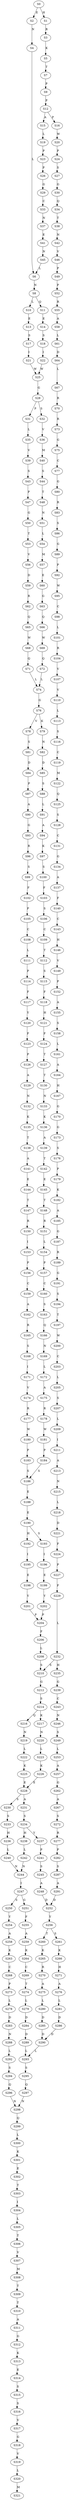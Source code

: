 strict digraph  {
	S0 -> S1 [ label = H ];
	S0 -> S2 [ label = E ];
	S1 -> S3 [ label = R ];
	S2 -> S4 [ label = N ];
	S3 -> S5 [ label = K ];
	S4 -> S6 [ label = L ];
	S5 -> S7 [ label = T ];
	S6 -> S8 [ label = N ];
	S7 -> S9 [ label = P ];
	S8 -> S10 [ label = L ];
	S8 -> S11 [ label = Q ];
	S9 -> S12 [ label = P ];
	S10 -> S13 [ label = E ];
	S11 -> S14 [ label = E ];
	S12 -> S15 [ label = A ];
	S12 -> S16 [ label = P ];
	S13 -> S17 [ label = S ];
	S14 -> S18 [ label = S ];
	S15 -> S19 [ label = L ];
	S16 -> S20 [ label = W ];
	S17 -> S21 [ label = I ];
	S18 -> S22 [ label = I ];
	S19 -> S23 [ label = P ];
	S20 -> S24 [ label = P ];
	S21 -> S25 [ label = W ];
	S22 -> S25 [ label = W ];
	S23 -> S26 [ label = P ];
	S24 -> S27 [ label = S ];
	S25 -> S28 [ label = G ];
	S26 -> S29 [ label = G ];
	S27 -> S30 [ label = G ];
	S28 -> S31 [ label = P ];
	S28 -> S32 [ label = S ];
	S29 -> S33 [ label = C ];
	S30 -> S34 [ label = Q ];
	S31 -> S35 [ label = L ];
	S32 -> S36 [ label = V ];
	S33 -> S37 [ label = N ];
	S34 -> S38 [ label = T ];
	S35 -> S39 [ label = V ];
	S36 -> S40 [ label = M ];
	S37 -> S41 [ label = E ];
	S38 -> S42 [ label = N ];
	S39 -> S43 [ label = S ];
	S40 -> S44 [ label = S ];
	S41 -> S45 [ label = N ];
	S42 -> S46 [ label = V ];
	S43 -> S47 [ label = P ];
	S44 -> S48 [ label = T ];
	S45 -> S6 [ label = L ];
	S46 -> S49 [ label = P ];
	S47 -> S50 [ label = G ];
	S48 -> S51 [ label = N ];
	S49 -> S52 [ label = P ];
	S50 -> S53 [ label = T ];
	S51 -> S54 [ label = L ];
	S52 -> S55 [ label = R ];
	S53 -> S56 [ label = V ];
	S54 -> S57 [ label = M ];
	S55 -> S58 [ label = A ];
	S56 -> S59 [ label = D ];
	S57 -> S60 [ label = E ];
	S58 -> S61 [ label = L ];
	S59 -> S62 [ label = R ];
	S60 -> S63 [ label = G ];
	S61 -> S64 [ label = D ];
	S62 -> S65 [ label = Q ];
	S63 -> S66 [ label = Q ];
	S64 -> S67 [ label = L ];
	S65 -> S68 [ label = W ];
	S66 -> S69 [ label = W ];
	S67 -> S70 [ label = R ];
	S68 -> S71 [ label = Q ];
	S69 -> S72 [ label = Q ];
	S70 -> S73 [ label = R ];
	S71 -> S74 [ label = L ];
	S72 -> S74 [ label = L ];
	S73 -> S75 [ label = G ];
	S74 -> S76 [ label = G ];
	S75 -> S77 [ label = C ];
	S76 -> S78 [ label = V ];
	S76 -> S79 [ label = K ];
	S77 -> S80 [ label = G ];
	S78 -> S81 [ label = S ];
	S79 -> S82 [ label = N ];
	S80 -> S83 [ label = R ];
	S81 -> S84 [ label = D ];
	S82 -> S85 [ label = D ];
	S83 -> S86 [ label = S ];
	S84 -> S87 [ label = P ];
	S85 -> S88 [ label = S ];
	S86 -> S89 [ label = G ];
	S87 -> S90 [ label = A ];
	S88 -> S91 [ label = L ];
	S89 -> S92 [ label = P ];
	S90 -> S93 [ label = G ];
	S91 -> S94 [ label = A ];
	S92 -> S95 [ label = W ];
	S93 -> S96 [ label = R ];
	S94 -> S97 [ label = K ];
	S95 -> S98 [ label = C ];
	S96 -> S99 [ label = S ];
	S97 -> S100 [ label = S ];
	S98 -> S101 [ label = L ];
	S99 -> S102 [ label = F ];
	S100 -> S103 [ label = F ];
	S101 -> S104 [ label = R ];
	S102 -> S105 [ label = P ];
	S103 -> S106 [ label = S ];
	S104 -> S107 [ label = V ];
	S105 -> S108 [ label = C ];
	S106 -> S109 [ label = C ];
	S107 -> S110 [ label = V ];
	S108 -> S111 [ label = L ];
	S109 -> S112 [ label = T ];
	S110 -> S113 [ label = L ];
	S111 -> S114 [ label = P ];
	S112 -> S115 [ label = S ];
	S113 -> S116 [ label = S ];
	S114 -> S117 [ label = F ];
	S115 -> S118 [ label = F ];
	S116 -> S119 [ label = C ];
	S117 -> S120 [ label = Y ];
	S118 -> S121 [ label = H ];
	S119 -> S122 [ label = M ];
	S120 -> S123 [ label = F ];
	S121 -> S124 [ label = F ];
	S122 -> S125 [ label = Q ];
	S123 -> S126 [ label = P ];
	S124 -> S127 [ label = T ];
	S125 -> S128 [ label = S ];
	S126 -> S129 [ label = A ];
	S127 -> S130 [ label = T ];
	S128 -> S131 [ label = C ];
	S129 -> S132 [ label = N ];
	S130 -> S133 [ label = N ];
	S131 -> S134 [ label = G ];
	S132 -> S135 [ label = K ];
	S133 -> S136 [ label = K ];
	S134 -> S137 [ label = A ];
	S135 -> S138 [ label = T ];
	S136 -> S139 [ label = A ];
	S137 -> S140 [ label = F ];
	S138 -> S141 [ label = A ];
	S139 -> S142 [ label = T ];
	S140 -> S143 [ label = C ];
	S141 -> S144 [ label = E ];
	S142 -> S145 [ label = E ];
	S143 -> S146 [ label = H ];
	S144 -> S147 [ label = T ];
	S145 -> S148 [ label = T ];
	S146 -> S149 [ label = V ];
	S147 -> S150 [ label = R ];
	S148 -> S151 [ label = R ];
	S149 -> S152 [ label = P ];
	S150 -> S153 [ label = I ];
	S151 -> S154 [ label = L ];
	S152 -> S155 [ label = A ];
	S153 -> S156 [ label = P ];
	S154 -> S157 [ label = P ];
	S155 -> S158 [ label = S ];
	S156 -> S159 [ label = C ];
	S157 -> S160 [ label = C ];
	S158 -> S161 [ label = L ];
	S159 -> S162 [ label = A ];
	S160 -> S163 [ label = S ];
	S161 -> S164 [ label = A ];
	S162 -> S165 [ label = R ];
	S163 -> S166 [ label = Q ];
	S164 -> S167 [ label = H ];
	S165 -> S168 [ label = S ];
	S166 -> S169 [ label = N ];
	S167 -> S170 [ label = G ];
	S168 -> S171 [ label = I ];
	S169 -> S172 [ label = L ];
	S170 -> S173 [ label = G ];
	S171 -> S174 [ label = V ];
	S172 -> S175 [ label = A ];
	S173 -> S176 [ label = S ];
	S174 -> S177 [ label = R ];
	S175 -> S178 [ label = R ];
	S176 -> S179 [ label = P ];
	S177 -> S180 [ label = W ];
	S178 -> S181 [ label = W ];
	S179 -> S182 [ label = K ];
	S180 -> S183 [ label = P ];
	S181 -> S184 [ label = P ];
	S182 -> S185 [ label = A ];
	S183 -> S186 [ label = S ];
	S184 -> S186 [ label = S ];
	S185 -> S187 [ label = G ];
	S186 -> S188 [ label = E ];
	S187 -> S189 [ label = R ];
	S188 -> S190 [ label = E ];
	S189 -> S191 [ label = G ];
	S190 -> S192 [ label = H ];
	S190 -> S193 [ label = S ];
	S191 -> S194 [ label = S ];
	S192 -> S195 [ label = I ];
	S193 -> S196 [ label = I ];
	S194 -> S197 [ label = T ];
	S195 -> S198 [ label = E ];
	S196 -> S199 [ label = E ];
	S197 -> S200 [ label = W ];
	S198 -> S201 [ label = Y ];
	S199 -> S202 [ label = Y ];
	S200 -> S203 [ label = C ];
	S201 -> S204 [ label = P ];
	S202 -> S204 [ label = P ];
	S203 -> S205 [ label = L ];
	S204 -> S206 [ label = F ];
	S205 -> S207 [ label = S ];
	S206 -> S208 [ label = L ];
	S207 -> S209 [ label = L ];
	S208 -> S210 [ label = S ];
	S209 -> S211 [ label = I ];
	S210 -> S212 [ label = G ];
	S211 -> S213 [ label = A ];
	S212 -> S214 [ label = S ];
	S213 -> S215 [ label = N ];
	S214 -> S216 [ label = Q ];
	S214 -> S217 [ label = K ];
	S215 -> S218 [ label = L ];
	S216 -> S219 [ label = N ];
	S217 -> S220 [ label = N ];
	S218 -> S221 [ label = D ];
	S219 -> S222 [ label = L ];
	S220 -> S223 [ label = L ];
	S221 -> S224 [ label = F ];
	S222 -> S225 [ label = K ];
	S223 -> S226 [ label = K ];
	S224 -> S227 [ label = P ];
	S225 -> S228 [ label = E ];
	S226 -> S228 [ label = E ];
	S227 -> S229 [ label = F ];
	S228 -> S230 [ label = S ];
	S228 -> S231 [ label = A ];
	S229 -> S232 [ label = L ];
	S230 -> S233 [ label = S ];
	S231 -> S234 [ label = S ];
	S232 -> S210 [ label = S ];
	S232 -> S235 [ label = H ];
	S233 -> S236 [ label = H ];
	S234 -> S237 [ label = Y ];
	S234 -> S238 [ label = H ];
	S235 -> S239 [ label = G ];
	S236 -> S240 [ label = L ];
	S237 -> S241 [ label = P ];
	S238 -> S242 [ label = L ];
	S239 -> S243 [ label = C ];
	S240 -> S244 [ label = N ];
	S241 -> S245 [ label = S ];
	S242 -> S244 [ label = N ];
	S243 -> S246 [ label = N ];
	S244 -> S247 [ label = I ];
	S245 -> S248 [ label = A ];
	S246 -> S249 [ label = S ];
	S247 -> S250 [ label = S ];
	S247 -> S251 [ label = G ];
	S248 -> S252 [ label = D ];
	S249 -> S253 [ label = L ];
	S250 -> S254 [ label = Y ];
	S251 -> S255 [ label = F ];
	S252 -> S256 [ label = Y ];
	S253 -> S257 [ label = A ];
	S254 -> S258 [ label = A ];
	S255 -> S259 [ label = A ];
	S256 -> S260 [ label = T ];
	S256 -> S261 [ label = S ];
	S257 -> S262 [ label = G ];
	S258 -> S263 [ label = K ];
	S259 -> S264 [ label = K ];
	S260 -> S265 [ label = K ];
	S261 -> S266 [ label = K ];
	S262 -> S267 [ label = A ];
	S263 -> S268 [ label = C ];
	S264 -> S269 [ label = C ];
	S265 -> S270 [ label = R ];
	S266 -> S271 [ label = H ];
	S267 -> S272 [ label = S ];
	S268 -> S273 [ label = P ];
	S269 -> S274 [ label = T ];
	S270 -> S275 [ label = A ];
	S271 -> S276 [ label = A ];
	S272 -> S277 [ label = R ];
	S273 -> S278 [ label = L ];
	S274 -> S279 [ label = L ];
	S275 -> S280 [ label = L ];
	S276 -> S281 [ label = L ];
	S277 -> S282 [ label = P ];
	S278 -> S283 [ label = D ];
	S279 -> S284 [ label = D ];
	S280 -> S285 [ label = D ];
	S281 -> S286 [ label = D ];
	S282 -> S287 [ label = S ];
	S283 -> S288 [ label = N ];
	S284 -> S289 [ label = D ];
	S285 -> S290 [ label = D ];
	S286 -> S290 [ label = D ];
	S287 -> S291 [ label = A ];
	S288 -> S292 [ label = L ];
	S289 -> S293 [ label = L ];
	S290 -> S293 [ label = L ];
	S291 -> S252 [ label = D ];
	S292 -> S294 [ label = S ];
	S293 -> S295 [ label = S ];
	S294 -> S296 [ label = Q ];
	S295 -> S297 [ label = Q ];
	S296 -> S298 [ label = N ];
	S297 -> S298 [ label = N ];
	S298 -> S299 [ label = Q ];
	S299 -> S300 [ label = L ];
	S300 -> S301 [ label = K ];
	S301 -> S302 [ label = E ];
	S302 -> S303 [ label = T ];
	S303 -> S304 [ label = I ];
	S304 -> S305 [ label = L ];
	S305 -> S306 [ label = T ];
	S306 -> S307 [ label = V ];
	S307 -> S308 [ label = M ];
	S308 -> S309 [ label = T ];
	S309 -> S310 [ label = T ];
	S310 -> S311 [ label = A ];
	S311 -> S312 [ label = G ];
	S312 -> S313 [ label = K ];
	S313 -> S314 [ label = E ];
	S314 -> S315 [ label = S ];
	S315 -> S316 [ label = S ];
	S316 -> S317 [ label = V ];
	S317 -> S318 [ label = G ];
	S318 -> S319 [ label = V ];
	S319 -> S320 [ label = L ];
	S320 -> S321 [ label = M ];
}
